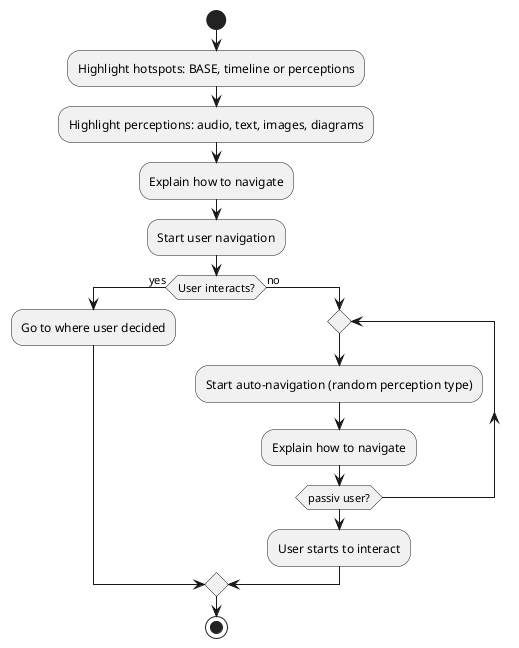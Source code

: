 @startuml

' this diagram is for business
start

:Highlight hotspots: BASE, timeline or perceptions;
:Highlight perceptions: audio, text, images, diagrams;
:Explain how to navigate;
:Start user navigation;
if (User interacts?) then (yes)
  :Go to where user decided;
else (no)
  repeat
    :Start auto-navigation (random perception type);
    :Explain how to navigate;
  repeat while (passiv user?)
  :User starts to interact;
endif
stop

@enduml
